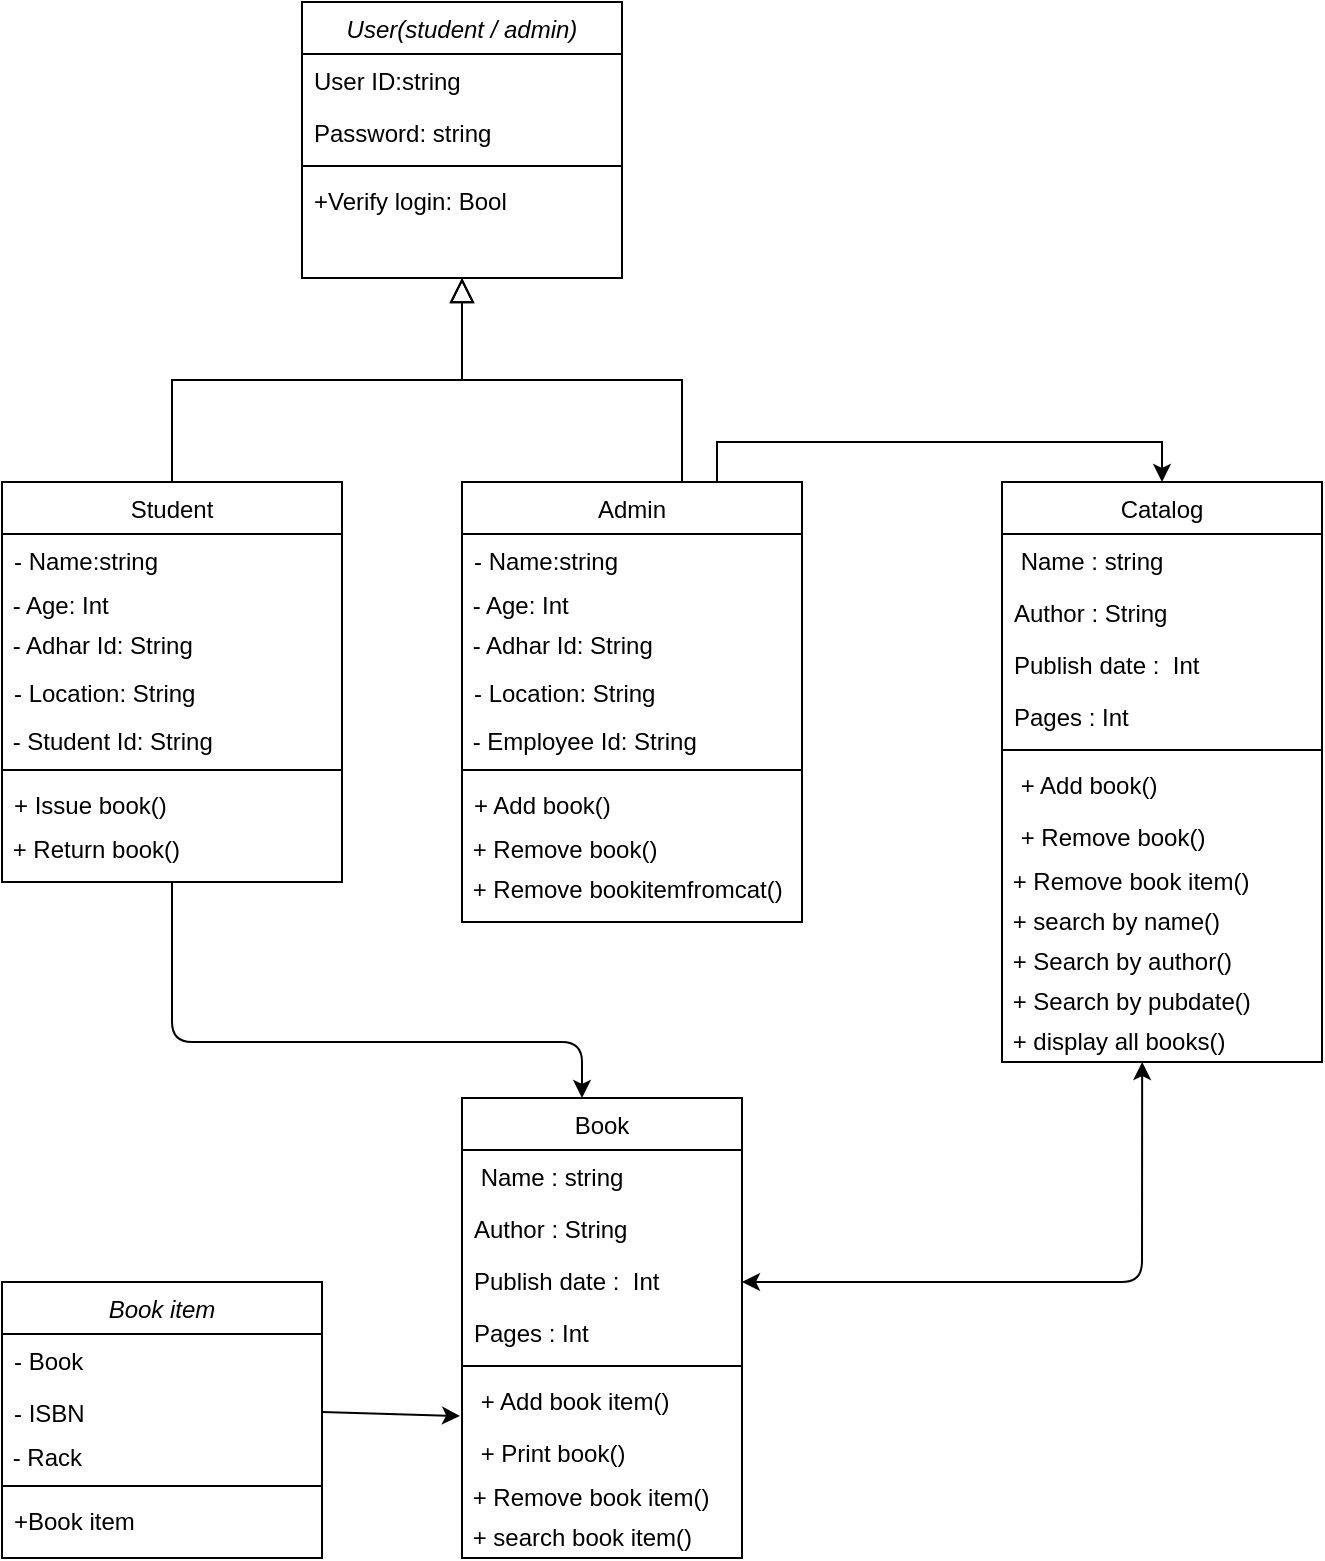 <mxfile version="13.10.6" type="device"><diagram id="C5RBs43oDa-KdzZeNtuy" name="Page-1"><mxGraphModel dx="842" dy="467" grid="1" gridSize="10" guides="1" tooltips="1" connect="1" arrows="1" fold="1" page="1" pageScale="1" pageWidth="827" pageHeight="1169" math="0" shadow="0"><root><mxCell id="WIyWlLk6GJQsqaUBKTNV-0"/><mxCell id="WIyWlLk6GJQsqaUBKTNV-1" parent="WIyWlLk6GJQsqaUBKTNV-0"/><mxCell id="zkfFHV4jXpPFQw0GAbJ--0" value="User(student / admin)" style="swimlane;fontStyle=2;align=center;verticalAlign=top;childLayout=stackLayout;horizontal=1;startSize=26;horizontalStack=0;resizeParent=1;resizeLast=0;collapsible=1;marginBottom=0;rounded=0;shadow=0;strokeWidth=1;" parent="WIyWlLk6GJQsqaUBKTNV-1" vertex="1"><mxGeometry x="220" y="120" width="160" height="138" as="geometry"><mxRectangle x="230" y="140" width="160" height="26" as="alternateBounds"/></mxGeometry></mxCell><mxCell id="zkfFHV4jXpPFQw0GAbJ--2" value="User ID:string&#xA;" style="text;align=left;verticalAlign=top;spacingLeft=4;spacingRight=4;overflow=hidden;rotatable=0;points=[[0,0.5],[1,0.5]];portConstraint=eastwest;rounded=0;shadow=0;html=0;" parent="zkfFHV4jXpPFQw0GAbJ--0" vertex="1"><mxGeometry y="26" width="160" height="26" as="geometry"/></mxCell><mxCell id="zkfFHV4jXpPFQw0GAbJ--3" value="Password: string" style="text;align=left;verticalAlign=top;spacingLeft=4;spacingRight=4;overflow=hidden;rotatable=0;points=[[0,0.5],[1,0.5]];portConstraint=eastwest;rounded=0;shadow=0;html=0;" parent="zkfFHV4jXpPFQw0GAbJ--0" vertex="1"><mxGeometry y="52" width="160" height="26" as="geometry"/></mxCell><mxCell id="zkfFHV4jXpPFQw0GAbJ--4" value="" style="line;html=1;strokeWidth=1;align=left;verticalAlign=middle;spacingTop=-1;spacingLeft=3;spacingRight=3;rotatable=0;labelPosition=right;points=[];portConstraint=eastwest;" parent="zkfFHV4jXpPFQw0GAbJ--0" vertex="1"><mxGeometry y="78" width="160" height="8" as="geometry"/></mxCell><mxCell id="zkfFHV4jXpPFQw0GAbJ--5" value="+Verify login: Bool" style="text;align=left;verticalAlign=top;spacingLeft=4;spacingRight=4;overflow=hidden;rotatable=0;points=[[0,0.5],[1,0.5]];portConstraint=eastwest;" parent="zkfFHV4jXpPFQw0GAbJ--0" vertex="1"><mxGeometry y="86" width="160" height="26" as="geometry"/></mxCell><mxCell id="zkfFHV4jXpPFQw0GAbJ--6" value="Student" style="swimlane;fontStyle=0;align=center;verticalAlign=top;childLayout=stackLayout;horizontal=1;startSize=26;horizontalStack=0;resizeParent=1;resizeLast=0;collapsible=1;marginBottom=0;rounded=0;shadow=0;strokeWidth=1;" parent="WIyWlLk6GJQsqaUBKTNV-1" vertex="1"><mxGeometry x="70" y="360" width="170" height="200" as="geometry"><mxRectangle x="130" y="380" width="160" height="26" as="alternateBounds"/></mxGeometry></mxCell><mxCell id="zkfFHV4jXpPFQw0GAbJ--7" value="- Name:string" style="text;align=left;verticalAlign=top;spacingLeft=4;spacingRight=4;overflow=hidden;rotatable=0;points=[[0,0.5],[1,0.5]];portConstraint=eastwest;" parent="zkfFHV4jXpPFQw0GAbJ--6" vertex="1"><mxGeometry y="26" width="170" height="26" as="geometry"/></mxCell><mxCell id="F04pKP0NCtQlV551IcoP-0" value="&lt;div align=&quot;left&quot;&gt;&amp;nbsp;- Age: Int&lt;br&gt;&lt;/div&gt;" style="text;html=1;strokeColor=none;fillColor=none;align=left;verticalAlign=middle;whiteSpace=wrap;rounded=0;" vertex="1" parent="zkfFHV4jXpPFQw0GAbJ--6"><mxGeometry y="52" width="170" height="20" as="geometry"/></mxCell><mxCell id="F04pKP0NCtQlV551IcoP-1" value="&amp;nbsp;- Adhar Id: String" style="text;html=1;strokeColor=none;fillColor=none;align=left;verticalAlign=middle;whiteSpace=wrap;rounded=0;" vertex="1" parent="zkfFHV4jXpPFQw0GAbJ--6"><mxGeometry y="72" width="170" height="20" as="geometry"/></mxCell><mxCell id="zkfFHV4jXpPFQw0GAbJ--8" value="- Location: String&#xA;" style="text;align=left;verticalAlign=top;spacingLeft=4;spacingRight=4;overflow=hidden;rotatable=0;points=[[0,0.5],[1,0.5]];portConstraint=eastwest;rounded=0;shadow=0;html=0;" parent="zkfFHV4jXpPFQw0GAbJ--6" vertex="1"><mxGeometry y="92" width="170" height="28" as="geometry"/></mxCell><mxCell id="F04pKP0NCtQlV551IcoP-2" value="&amp;nbsp;- Student Id: String" style="text;html=1;strokeColor=none;fillColor=none;align=left;verticalAlign=middle;whiteSpace=wrap;rounded=0;" vertex="1" parent="zkfFHV4jXpPFQw0GAbJ--6"><mxGeometry y="120" width="170" height="20" as="geometry"/></mxCell><mxCell id="zkfFHV4jXpPFQw0GAbJ--9" value="" style="line;html=1;strokeWidth=1;align=left;verticalAlign=middle;spacingTop=-1;spacingLeft=3;spacingRight=3;rotatable=0;labelPosition=right;points=[];portConstraint=eastwest;" parent="zkfFHV4jXpPFQw0GAbJ--6" vertex="1"><mxGeometry y="140" width="170" height="8" as="geometry"/></mxCell><mxCell id="zkfFHV4jXpPFQw0GAbJ--11" value="+ Issue book()" style="text;align=left;verticalAlign=top;spacingLeft=4;spacingRight=4;overflow=hidden;rotatable=0;points=[[0,0.5],[1,0.5]];portConstraint=eastwest;" parent="zkfFHV4jXpPFQw0GAbJ--6" vertex="1"><mxGeometry y="148" width="170" height="26" as="geometry"/></mxCell><mxCell id="F04pKP0NCtQlV551IcoP-3" value="&lt;div align=&quot;left&quot;&gt;&amp;nbsp;+ Return book()&lt;br&gt;&lt;/div&gt;" style="text;html=1;strokeColor=none;fillColor=none;align=left;verticalAlign=middle;whiteSpace=wrap;rounded=0;" vertex="1" parent="zkfFHV4jXpPFQw0GAbJ--6"><mxGeometry y="174" width="170" height="20" as="geometry"/></mxCell><mxCell id="zkfFHV4jXpPFQw0GAbJ--12" value="" style="endArrow=block;endSize=10;endFill=0;shadow=0;strokeWidth=1;rounded=0;edgeStyle=elbowEdgeStyle;elbow=vertical;" parent="WIyWlLk6GJQsqaUBKTNV-1" source="zkfFHV4jXpPFQw0GAbJ--6" target="zkfFHV4jXpPFQw0GAbJ--0" edge="1"><mxGeometry width="160" relative="1" as="geometry"><mxPoint x="200" y="203" as="sourcePoint"/><mxPoint x="200" y="203" as="targetPoint"/></mxGeometry></mxCell><mxCell id="zkfFHV4jXpPFQw0GAbJ--16" value="" style="endArrow=block;endSize=10;endFill=0;shadow=0;strokeWidth=1;rounded=0;edgeStyle=elbowEdgeStyle;elbow=vertical;" parent="WIyWlLk6GJQsqaUBKTNV-1" target="zkfFHV4jXpPFQw0GAbJ--0" edge="1"><mxGeometry width="160" relative="1" as="geometry"><mxPoint x="410" y="360" as="sourcePoint"/><mxPoint x="310" y="271" as="targetPoint"/></mxGeometry></mxCell><mxCell id="zkfFHV4jXpPFQw0GAbJ--17" value="Catalog" style="swimlane;fontStyle=0;align=center;verticalAlign=top;childLayout=stackLayout;horizontal=1;startSize=26;horizontalStack=0;resizeParent=1;resizeLast=0;collapsible=1;marginBottom=0;rounded=0;shadow=0;strokeWidth=1;" parent="WIyWlLk6GJQsqaUBKTNV-1" vertex="1"><mxGeometry x="570" y="360" width="160" height="290" as="geometry"><mxRectangle x="550" y="140" width="160" height="26" as="alternateBounds"/></mxGeometry></mxCell><mxCell id="zkfFHV4jXpPFQw0GAbJ--18" value=" Name : string" style="text;align=left;verticalAlign=top;spacingLeft=4;spacingRight=4;overflow=hidden;rotatable=0;points=[[0,0.5],[1,0.5]];portConstraint=eastwest;" parent="zkfFHV4jXpPFQw0GAbJ--17" vertex="1"><mxGeometry y="26" width="160" height="26" as="geometry"/></mxCell><mxCell id="zkfFHV4jXpPFQw0GAbJ--19" value="Author : String " style="text;align=left;verticalAlign=top;spacingLeft=4;spacingRight=4;overflow=hidden;rotatable=0;points=[[0,0.5],[1,0.5]];portConstraint=eastwest;rounded=0;shadow=0;html=0;" parent="zkfFHV4jXpPFQw0GAbJ--17" vertex="1"><mxGeometry y="52" width="160" height="26" as="geometry"/></mxCell><mxCell id="zkfFHV4jXpPFQw0GAbJ--20" value="Publish date :  Int" style="text;align=left;verticalAlign=top;spacingLeft=4;spacingRight=4;overflow=hidden;rotatable=0;points=[[0,0.5],[1,0.5]];portConstraint=eastwest;rounded=0;shadow=0;html=0;" parent="zkfFHV4jXpPFQw0GAbJ--17" vertex="1"><mxGeometry y="78" width="160" height="26" as="geometry"/></mxCell><mxCell id="zkfFHV4jXpPFQw0GAbJ--21" value="Pages : Int" style="text;align=left;verticalAlign=top;spacingLeft=4;spacingRight=4;overflow=hidden;rotatable=0;points=[[0,0.5],[1,0.5]];portConstraint=eastwest;rounded=0;shadow=0;html=0;" parent="zkfFHV4jXpPFQw0GAbJ--17" vertex="1"><mxGeometry y="104" width="160" height="26" as="geometry"/></mxCell><mxCell id="zkfFHV4jXpPFQw0GAbJ--23" value="" style="line;html=1;strokeWidth=1;align=left;verticalAlign=middle;spacingTop=-1;spacingLeft=3;spacingRight=3;rotatable=0;labelPosition=right;points=[];portConstraint=eastwest;" parent="zkfFHV4jXpPFQw0GAbJ--17" vertex="1"><mxGeometry y="130" width="160" height="8" as="geometry"/></mxCell><mxCell id="zkfFHV4jXpPFQw0GAbJ--24" value=" + Add book()" style="text;align=left;verticalAlign=top;spacingLeft=4;spacingRight=4;overflow=hidden;rotatable=0;points=[[0,0.5],[1,0.5]];portConstraint=eastwest;" parent="zkfFHV4jXpPFQw0GAbJ--17" vertex="1"><mxGeometry y="138" width="160" height="26" as="geometry"/></mxCell><mxCell id="zkfFHV4jXpPFQw0GAbJ--25" value=" + Remove book()" style="text;align=left;verticalAlign=top;spacingLeft=4;spacingRight=4;overflow=hidden;rotatable=0;points=[[0,0.5],[1,0.5]];portConstraint=eastwest;" parent="zkfFHV4jXpPFQw0GAbJ--17" vertex="1"><mxGeometry y="164" width="160" height="26" as="geometry"/></mxCell><mxCell id="F04pKP0NCtQlV551IcoP-14" value="&amp;nbsp;+ Remove book item()" style="text;html=1;strokeColor=none;fillColor=none;align=left;verticalAlign=middle;whiteSpace=wrap;rounded=0;" vertex="1" parent="zkfFHV4jXpPFQw0GAbJ--17"><mxGeometry y="190" width="160" height="20" as="geometry"/></mxCell><mxCell id="F04pKP0NCtQlV551IcoP-15" value="&amp;nbsp;+ search by name()" style="text;html=1;strokeColor=none;fillColor=none;align=left;verticalAlign=middle;whiteSpace=wrap;rounded=0;" vertex="1" parent="zkfFHV4jXpPFQw0GAbJ--17"><mxGeometry y="210" width="160" height="20" as="geometry"/></mxCell><mxCell id="F04pKP0NCtQlV551IcoP-16" value="&amp;nbsp;+ Search by author()" style="text;html=1;strokeColor=none;fillColor=none;align=left;verticalAlign=middle;whiteSpace=wrap;rounded=0;" vertex="1" parent="zkfFHV4jXpPFQw0GAbJ--17"><mxGeometry y="230" width="160" height="20" as="geometry"/></mxCell><mxCell id="F04pKP0NCtQlV551IcoP-17" value="&amp;nbsp;+ Search by pubdate()" style="text;html=1;strokeColor=none;fillColor=none;align=left;verticalAlign=middle;whiteSpace=wrap;rounded=0;" vertex="1" parent="zkfFHV4jXpPFQw0GAbJ--17"><mxGeometry y="250" width="160" height="20" as="geometry"/></mxCell><mxCell id="F04pKP0NCtQlV551IcoP-18" value="&amp;nbsp;+ display all books()" style="text;html=1;strokeColor=none;fillColor=none;align=left;verticalAlign=middle;whiteSpace=wrap;rounded=0;" vertex="1" parent="zkfFHV4jXpPFQw0GAbJ--17"><mxGeometry y="270" width="160" height="20" as="geometry"/></mxCell><mxCell id="F04pKP0NCtQlV551IcoP-20" style="edgeStyle=orthogonalEdgeStyle;rounded=0;orthogonalLoop=1;jettySize=auto;html=1;exitX=0.75;exitY=0;exitDx=0;exitDy=0;entryX=0.5;entryY=0;entryDx=0;entryDy=0;" edge="1" parent="WIyWlLk6GJQsqaUBKTNV-1" source="F04pKP0NCtQlV551IcoP-4" target="zkfFHV4jXpPFQw0GAbJ--17"><mxGeometry relative="1" as="geometry"/></mxCell><mxCell id="F04pKP0NCtQlV551IcoP-4" value="Admin" style="swimlane;fontStyle=0;align=center;verticalAlign=top;childLayout=stackLayout;horizontal=1;startSize=26;horizontalStack=0;resizeParent=1;resizeLast=0;collapsible=1;marginBottom=0;rounded=0;shadow=0;strokeWidth=1;" vertex="1" parent="WIyWlLk6GJQsqaUBKTNV-1"><mxGeometry x="300" y="360" width="170" height="220" as="geometry"><mxRectangle x="130" y="380" width="160" height="26" as="alternateBounds"/></mxGeometry></mxCell><mxCell id="F04pKP0NCtQlV551IcoP-5" value="- Name:string" style="text;align=left;verticalAlign=top;spacingLeft=4;spacingRight=4;overflow=hidden;rotatable=0;points=[[0,0.5],[1,0.5]];portConstraint=eastwest;" vertex="1" parent="F04pKP0NCtQlV551IcoP-4"><mxGeometry y="26" width="170" height="26" as="geometry"/></mxCell><mxCell id="F04pKP0NCtQlV551IcoP-6" value="&lt;div align=&quot;left&quot;&gt;&amp;nbsp;- Age: Int&lt;br&gt;&lt;/div&gt;" style="text;html=1;strokeColor=none;fillColor=none;align=left;verticalAlign=middle;whiteSpace=wrap;rounded=0;" vertex="1" parent="F04pKP0NCtQlV551IcoP-4"><mxGeometry y="52" width="170" height="20" as="geometry"/></mxCell><mxCell id="F04pKP0NCtQlV551IcoP-7" value="&amp;nbsp;- Adhar Id: String" style="text;html=1;strokeColor=none;fillColor=none;align=left;verticalAlign=middle;whiteSpace=wrap;rounded=0;" vertex="1" parent="F04pKP0NCtQlV551IcoP-4"><mxGeometry y="72" width="170" height="20" as="geometry"/></mxCell><mxCell id="F04pKP0NCtQlV551IcoP-8" value="- Location: String&#xA;" style="text;align=left;verticalAlign=top;spacingLeft=4;spacingRight=4;overflow=hidden;rotatable=0;points=[[0,0.5],[1,0.5]];portConstraint=eastwest;rounded=0;shadow=0;html=0;" vertex="1" parent="F04pKP0NCtQlV551IcoP-4"><mxGeometry y="92" width="170" height="28" as="geometry"/></mxCell><mxCell id="F04pKP0NCtQlV551IcoP-9" value="&amp;nbsp;- Employee Id: String" style="text;html=1;strokeColor=none;fillColor=none;align=left;verticalAlign=middle;whiteSpace=wrap;rounded=0;" vertex="1" parent="F04pKP0NCtQlV551IcoP-4"><mxGeometry y="120" width="170" height="20" as="geometry"/></mxCell><mxCell id="F04pKP0NCtQlV551IcoP-10" value="" style="line;html=1;strokeWidth=1;align=left;verticalAlign=middle;spacingTop=-1;spacingLeft=3;spacingRight=3;rotatable=0;labelPosition=right;points=[];portConstraint=eastwest;" vertex="1" parent="F04pKP0NCtQlV551IcoP-4"><mxGeometry y="140" width="170" height="8" as="geometry"/></mxCell><mxCell id="F04pKP0NCtQlV551IcoP-11" value="+ Add book()" style="text;align=left;verticalAlign=top;spacingLeft=4;spacingRight=4;overflow=hidden;rotatable=0;points=[[0,0.5],[1,0.5]];portConstraint=eastwest;" vertex="1" parent="F04pKP0NCtQlV551IcoP-4"><mxGeometry y="148" width="170" height="26" as="geometry"/></mxCell><mxCell id="F04pKP0NCtQlV551IcoP-12" value="&lt;div align=&quot;left&quot;&gt;&amp;nbsp;+ Remove book()&lt;br&gt;&lt;/div&gt;" style="text;html=1;strokeColor=none;fillColor=none;align=left;verticalAlign=middle;whiteSpace=wrap;rounded=0;" vertex="1" parent="F04pKP0NCtQlV551IcoP-4"><mxGeometry y="174" width="170" height="20" as="geometry"/></mxCell><mxCell id="F04pKP0NCtQlV551IcoP-13" value="&amp;nbsp;+ Remove bookitemfromcat()" style="text;html=1;strokeColor=none;fillColor=none;align=left;verticalAlign=middle;whiteSpace=wrap;rounded=0;" vertex="1" parent="F04pKP0NCtQlV551IcoP-4"><mxGeometry y="194" width="170" height="20" as="geometry"/></mxCell><mxCell id="F04pKP0NCtQlV551IcoP-21" value="Book item" style="swimlane;fontStyle=2;align=center;verticalAlign=top;childLayout=stackLayout;horizontal=1;startSize=26;horizontalStack=0;resizeParent=1;resizeLast=0;collapsible=1;marginBottom=0;rounded=0;shadow=0;strokeWidth=1;" vertex="1" parent="WIyWlLk6GJQsqaUBKTNV-1"><mxGeometry x="70" y="760" width="160" height="138" as="geometry"><mxRectangle x="230" y="140" width="160" height="26" as="alternateBounds"/></mxGeometry></mxCell><mxCell id="F04pKP0NCtQlV551IcoP-22" value="- Book&#xA;" style="text;align=left;verticalAlign=top;spacingLeft=4;spacingRight=4;overflow=hidden;rotatable=0;points=[[0,0.5],[1,0.5]];portConstraint=eastwest;rounded=0;shadow=0;html=0;" vertex="1" parent="F04pKP0NCtQlV551IcoP-21"><mxGeometry y="26" width="160" height="26" as="geometry"/></mxCell><mxCell id="F04pKP0NCtQlV551IcoP-23" value="- ISBN" style="text;align=left;verticalAlign=top;spacingLeft=4;spacingRight=4;overflow=hidden;rotatable=0;points=[[0,0.5],[1,0.5]];portConstraint=eastwest;rounded=0;shadow=0;html=0;" vertex="1" parent="F04pKP0NCtQlV551IcoP-21"><mxGeometry y="52" width="160" height="26" as="geometry"/></mxCell><mxCell id="F04pKP0NCtQlV551IcoP-26" value="&amp;nbsp;- Rack" style="text;html=1;strokeColor=none;fillColor=none;align=left;verticalAlign=middle;whiteSpace=wrap;rounded=0;" vertex="1" parent="F04pKP0NCtQlV551IcoP-21"><mxGeometry y="78" width="160" height="20" as="geometry"/></mxCell><mxCell id="F04pKP0NCtQlV551IcoP-24" value="" style="line;html=1;strokeWidth=1;align=left;verticalAlign=middle;spacingTop=-1;spacingLeft=3;spacingRight=3;rotatable=0;labelPosition=right;points=[];portConstraint=eastwest;" vertex="1" parent="F04pKP0NCtQlV551IcoP-21"><mxGeometry y="98" width="160" height="8" as="geometry"/></mxCell><mxCell id="F04pKP0NCtQlV551IcoP-25" value="+Book item" style="text;align=left;verticalAlign=top;spacingLeft=4;spacingRight=4;overflow=hidden;rotatable=0;points=[[0,0.5],[1,0.5]];portConstraint=eastwest;" vertex="1" parent="F04pKP0NCtQlV551IcoP-21"><mxGeometry y="106" width="160" height="26" as="geometry"/></mxCell><mxCell id="F04pKP0NCtQlV551IcoP-33" value="Book" style="swimlane;fontStyle=0;align=center;verticalAlign=top;childLayout=stackLayout;horizontal=1;startSize=26;horizontalStack=0;resizeParent=1;resizeLast=0;collapsible=1;marginBottom=0;rounded=0;shadow=0;strokeWidth=1;" vertex="1" parent="WIyWlLk6GJQsqaUBKTNV-1"><mxGeometry x="300" y="668" width="140" height="230" as="geometry"><mxRectangle x="550" y="140" width="160" height="26" as="alternateBounds"/></mxGeometry></mxCell><mxCell id="F04pKP0NCtQlV551IcoP-34" value=" Name : string" style="text;align=left;verticalAlign=top;spacingLeft=4;spacingRight=4;overflow=hidden;rotatable=0;points=[[0,0.5],[1,0.5]];portConstraint=eastwest;" vertex="1" parent="F04pKP0NCtQlV551IcoP-33"><mxGeometry y="26" width="140" height="26" as="geometry"/></mxCell><mxCell id="F04pKP0NCtQlV551IcoP-35" value="Author : String " style="text;align=left;verticalAlign=top;spacingLeft=4;spacingRight=4;overflow=hidden;rotatable=0;points=[[0,0.5],[1,0.5]];portConstraint=eastwest;rounded=0;shadow=0;html=0;" vertex="1" parent="F04pKP0NCtQlV551IcoP-33"><mxGeometry y="52" width="140" height="26" as="geometry"/></mxCell><mxCell id="F04pKP0NCtQlV551IcoP-36" value="Publish date :  Int" style="text;align=left;verticalAlign=top;spacingLeft=4;spacingRight=4;overflow=hidden;rotatable=0;points=[[0,0.5],[1,0.5]];portConstraint=eastwest;rounded=0;shadow=0;html=0;" vertex="1" parent="F04pKP0NCtQlV551IcoP-33"><mxGeometry y="78" width="140" height="26" as="geometry"/></mxCell><mxCell id="F04pKP0NCtQlV551IcoP-37" value="Pages : Int" style="text;align=left;verticalAlign=top;spacingLeft=4;spacingRight=4;overflow=hidden;rotatable=0;points=[[0,0.5],[1,0.5]];portConstraint=eastwest;rounded=0;shadow=0;html=0;" vertex="1" parent="F04pKP0NCtQlV551IcoP-33"><mxGeometry y="104" width="140" height="26" as="geometry"/></mxCell><mxCell id="F04pKP0NCtQlV551IcoP-38" value="" style="line;html=1;strokeWidth=1;align=left;verticalAlign=middle;spacingTop=-1;spacingLeft=3;spacingRight=3;rotatable=0;labelPosition=right;points=[];portConstraint=eastwest;" vertex="1" parent="F04pKP0NCtQlV551IcoP-33"><mxGeometry y="130" width="140" height="8" as="geometry"/></mxCell><mxCell id="F04pKP0NCtQlV551IcoP-39" value=" + Add book item()" style="text;align=left;verticalAlign=top;spacingLeft=4;spacingRight=4;overflow=hidden;rotatable=0;points=[[0,0.5],[1,0.5]];portConstraint=eastwest;" vertex="1" parent="F04pKP0NCtQlV551IcoP-33"><mxGeometry y="138" width="140" height="26" as="geometry"/></mxCell><mxCell id="F04pKP0NCtQlV551IcoP-40" value=" + Print book()" style="text;align=left;verticalAlign=top;spacingLeft=4;spacingRight=4;overflow=hidden;rotatable=0;points=[[0,0.5],[1,0.5]];portConstraint=eastwest;" vertex="1" parent="F04pKP0NCtQlV551IcoP-33"><mxGeometry y="164" width="140" height="26" as="geometry"/></mxCell><mxCell id="F04pKP0NCtQlV551IcoP-41" value="&amp;nbsp;+ Remove book item()" style="text;html=1;strokeColor=none;fillColor=none;align=left;verticalAlign=middle;whiteSpace=wrap;rounded=0;" vertex="1" parent="F04pKP0NCtQlV551IcoP-33"><mxGeometry y="190" width="140" height="20" as="geometry"/></mxCell><mxCell id="F04pKP0NCtQlV551IcoP-42" value="&amp;nbsp;+ search book item()" style="text;html=1;strokeColor=none;fillColor=none;align=left;verticalAlign=middle;whiteSpace=wrap;rounded=0;" vertex="1" parent="F04pKP0NCtQlV551IcoP-33"><mxGeometry y="210" width="140" height="20" as="geometry"/></mxCell><mxCell id="F04pKP0NCtQlV551IcoP-47" value="" style="endArrow=classic;html=1;exitX=1;exitY=0.5;exitDx=0;exitDy=0;entryX=-0.007;entryY=0.808;entryDx=0;entryDy=0;entryPerimeter=0;" edge="1" parent="WIyWlLk6GJQsqaUBKTNV-1" source="F04pKP0NCtQlV551IcoP-23" target="F04pKP0NCtQlV551IcoP-39"><mxGeometry width="50" height="50" relative="1" as="geometry"><mxPoint x="440" y="760" as="sourcePoint"/><mxPoint x="490" y="710" as="targetPoint"/></mxGeometry></mxCell><mxCell id="F04pKP0NCtQlV551IcoP-48" value="" style="endArrow=classic;startArrow=classic;html=1;entryX=0.438;entryY=1;entryDx=0;entryDy=0;entryPerimeter=0;" edge="1" parent="WIyWlLk6GJQsqaUBKTNV-1" target="F04pKP0NCtQlV551IcoP-18"><mxGeometry width="50" height="50" relative="1" as="geometry"><mxPoint x="440" y="760" as="sourcePoint"/><mxPoint x="490" y="710" as="targetPoint"/><Array as="points"><mxPoint x="640" y="760"/></Array></mxGeometry></mxCell><mxCell id="F04pKP0NCtQlV551IcoP-51" value="" style="endArrow=classic;html=1;exitX=0.5;exitY=1;exitDx=0;exitDy=0;" edge="1" parent="WIyWlLk6GJQsqaUBKTNV-1" source="zkfFHV4jXpPFQw0GAbJ--6"><mxGeometry width="50" height="50" relative="1" as="geometry"><mxPoint x="150" y="570" as="sourcePoint"/><mxPoint x="360" y="668" as="targetPoint"/><Array as="points"><mxPoint x="155" y="640"/><mxPoint x="360" y="640"/></Array></mxGeometry></mxCell></root></mxGraphModel></diagram></mxfile>